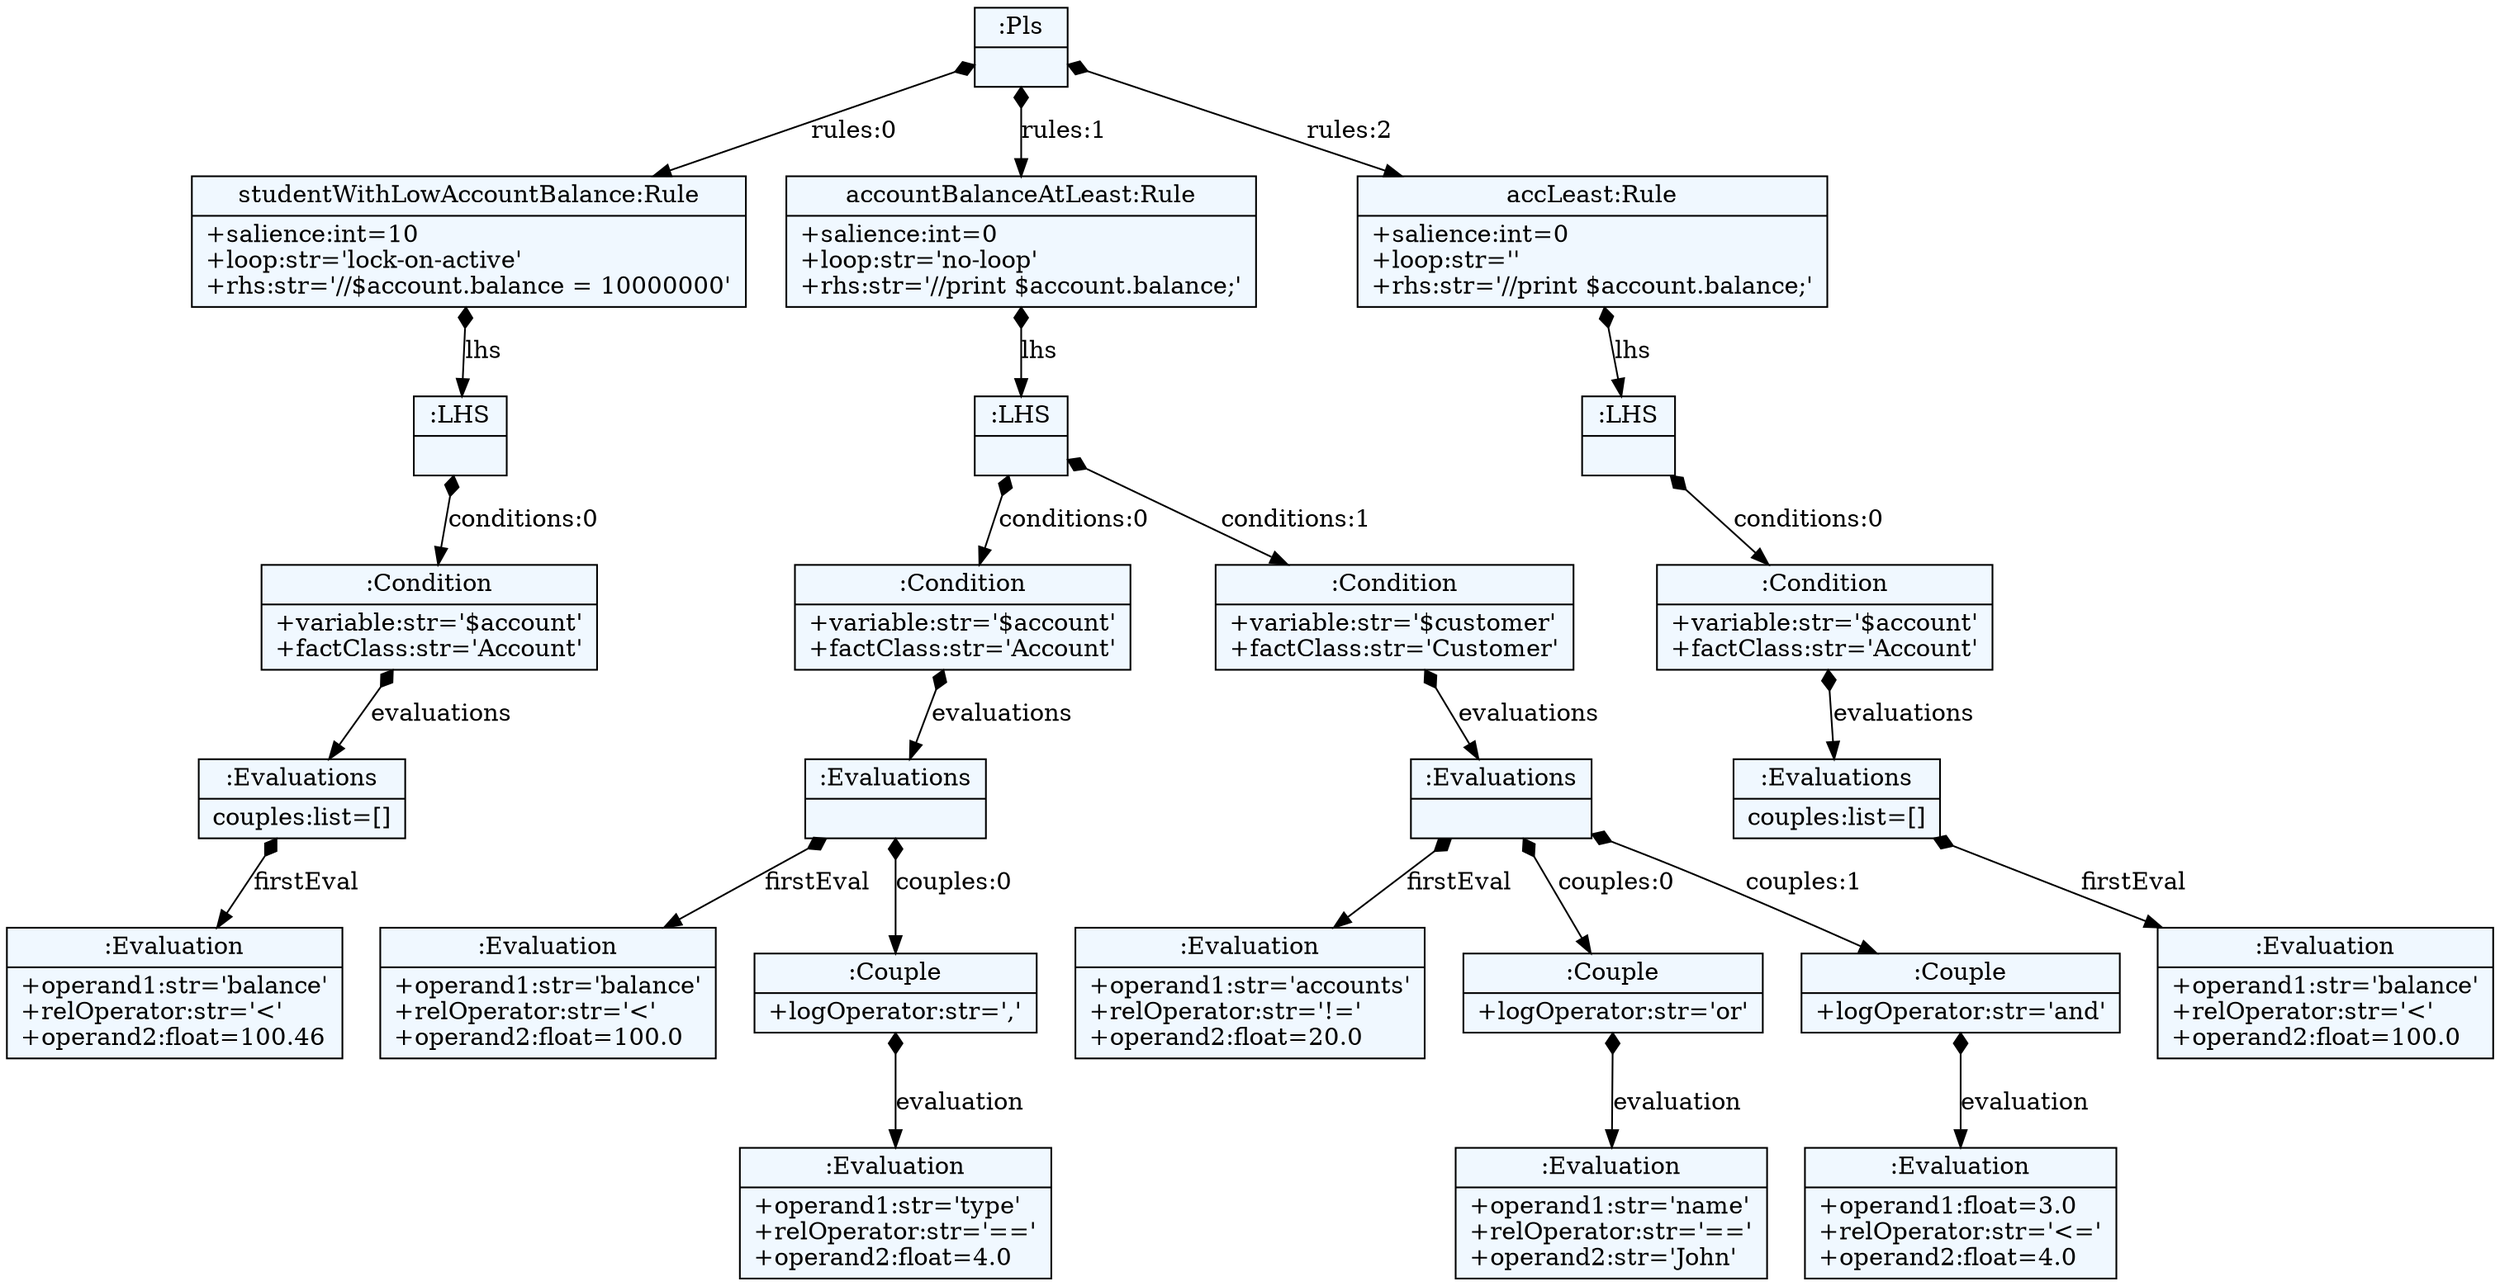 
    digraph xtext {
    fontname = "Bitstream Vera Sans"
    fontsize = 8
    node[
        shape=record,
        style=filled,
        fillcolor=aliceblue
    ]
    nodesep = 0.3
    edge[dir=black,arrowtail=empty]


2578250950584 -> 2578250949240 [label="rules:0" arrowtail=diamond dir=both]
2578250949240 -> 2578250950528 [label="lhs" arrowtail=diamond dir=both]
2578250950528 -> 2578251008208 [label="conditions:0" arrowtail=diamond dir=both]
2578251008208 -> 2578251009272 [label="evaluations" arrowtail=diamond dir=both]
2578251009272 -> 2578251008264 [label="firstEval" arrowtail=diamond dir=both]
2578251008264[label="{:Evaluation|+operand1:str='balance'\l+relOperator:str='\<'\l+operand2:float=100.46\l}"]
2578251009272[label="{:Evaluations|couples:list=[]\l}"]
2578251008208[label="{:Condition|+variable:str='$account'\l+factClass:str='Account'\l}"]
2578250950528[label="{:LHS|}"]
2578250949240[label="{studentWithLowAccountBalance:Rule|+salience:int=10\l+loop:str='lock-on-active'\l+rhs:str='//$account.balance = 10000000'\l}"]
2578250950584 -> 2578250949912 [label="rules:1" arrowtail=diamond dir=both]
2578250949912 -> 2578250950808 [label="lhs" arrowtail=diamond dir=both]
2578250950808 -> 2578251008488 [label="conditions:0" arrowtail=diamond dir=both]
2578251008488 -> 2578251007312 [label="evaluations" arrowtail=diamond dir=both]
2578251007312 -> 2578251006192 [label="firstEval" arrowtail=diamond dir=both]
2578251006192[label="{:Evaluation|+operand1:str='balance'\l+relOperator:str='\<'\l+operand2:float=100.0\l}"]
2578251007312 -> 2578251036824 [label="couples:0" arrowtail=diamond dir=both]
2578251036824 -> 2578251037048 [label="evaluation" arrowtail=diamond dir=both]
2578251037048[label="{:Evaluation|+operand1:str='type'\l+relOperator:str='=='\l+operand2:float=4.0\l}"]
2578251036824[label="{:Couple|+logOperator:str=','\l}"]
2578251007312[label="{:Evaluations|}"]
2578251008488[label="{:Condition|+variable:str='$account'\l+factClass:str='Account'\l}"]
2578250950808 -> 2578251008040 [label="conditions:1" arrowtail=diamond dir=both]
2578251008040 -> 2578251007088 [label="evaluations" arrowtail=diamond dir=both]
2578251007088 -> 2578251036880 [label="firstEval" arrowtail=diamond dir=both]
2578251036880[label="{:Evaluation|+operand1:str='accounts'\l+relOperator:str='!='\l+operand2:float=20.0\l}"]
2578251007088 -> 2578251037216 [label="couples:0" arrowtail=diamond dir=both]
2578251037216 -> 2578251037328 [label="evaluation" arrowtail=diamond dir=both]
2578251037328[label="{:Evaluation|+operand1:str='name'\l+relOperator:str='=='\l+operand2:str='John'\l}"]
2578251037216[label="{:Couple|+logOperator:str='or'\l}"]
2578251007088 -> 2578251037272 [label="couples:1" arrowtail=diamond dir=both]
2578251037272 -> 2578251037496 [label="evaluation" arrowtail=diamond dir=both]
2578251037496[label="{:Evaluation|+operand1:float=3.0\l+relOperator:str='\<='\l+operand2:float=4.0\l}"]
2578251037272[label="{:Couple|+logOperator:str='and'\l}"]
2578251007088[label="{:Evaluations|}"]
2578251008040[label="{:Condition|+variable:str='$customer'\l+factClass:str='Customer'\l}"]
2578250950808[label="{:LHS|}"]
2578250949912[label="{accountBalanceAtLeast:Rule|+salience:int=0\l+loop:str='no-loop'\l+rhs:str='//print $account.balance;'\l}"]
2578250950584 -> 2578250951984 [label="rules:2" arrowtail=diamond dir=both]
2578250951984 -> 2578251006584 [label="lhs" arrowtail=diamond dir=both]
2578251006584 -> 2578251036768 [label="conditions:0" arrowtail=diamond dir=both]
2578251036768 -> 2578251037160 [label="evaluations" arrowtail=diamond dir=both]
2578251037160 -> 2578251037664 [label="firstEval" arrowtail=diamond dir=both]
2578251037664[label="{:Evaluation|+operand1:str='balance'\l+relOperator:str='\<'\l+operand2:float=100.0\l}"]
2578251037160[label="{:Evaluations|couples:list=[]\l}"]
2578251036768[label="{:Condition|+variable:str='$account'\l+factClass:str='Account'\l}"]
2578251006584[label="{:LHS|}"]
2578250951984[label="{accLeast:Rule|+salience:int=0\l+loop:str=''\l+rhs:str='//print $account.balance;'\l}"]
2578250950584[label="{:Pls|}"]

}
